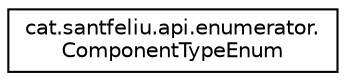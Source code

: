digraph "Graphical Class Hierarchy"
{
 // LATEX_PDF_SIZE
  edge [fontname="Helvetica",fontsize="10",labelfontname="Helvetica",labelfontsize="10"];
  node [fontname="Helvetica",fontsize="10",shape=record];
  rankdir="LR";
  Node0 [label="cat.santfeliu.api.enumerator.\lComponentTypeEnum",height=0.2,width=0.4,color="black", fillcolor="white", style="filled",URL="$enumcat_1_1santfeliu_1_1api_1_1enumerator_1_1_component_type_enum.html",tooltip=" "];
}
